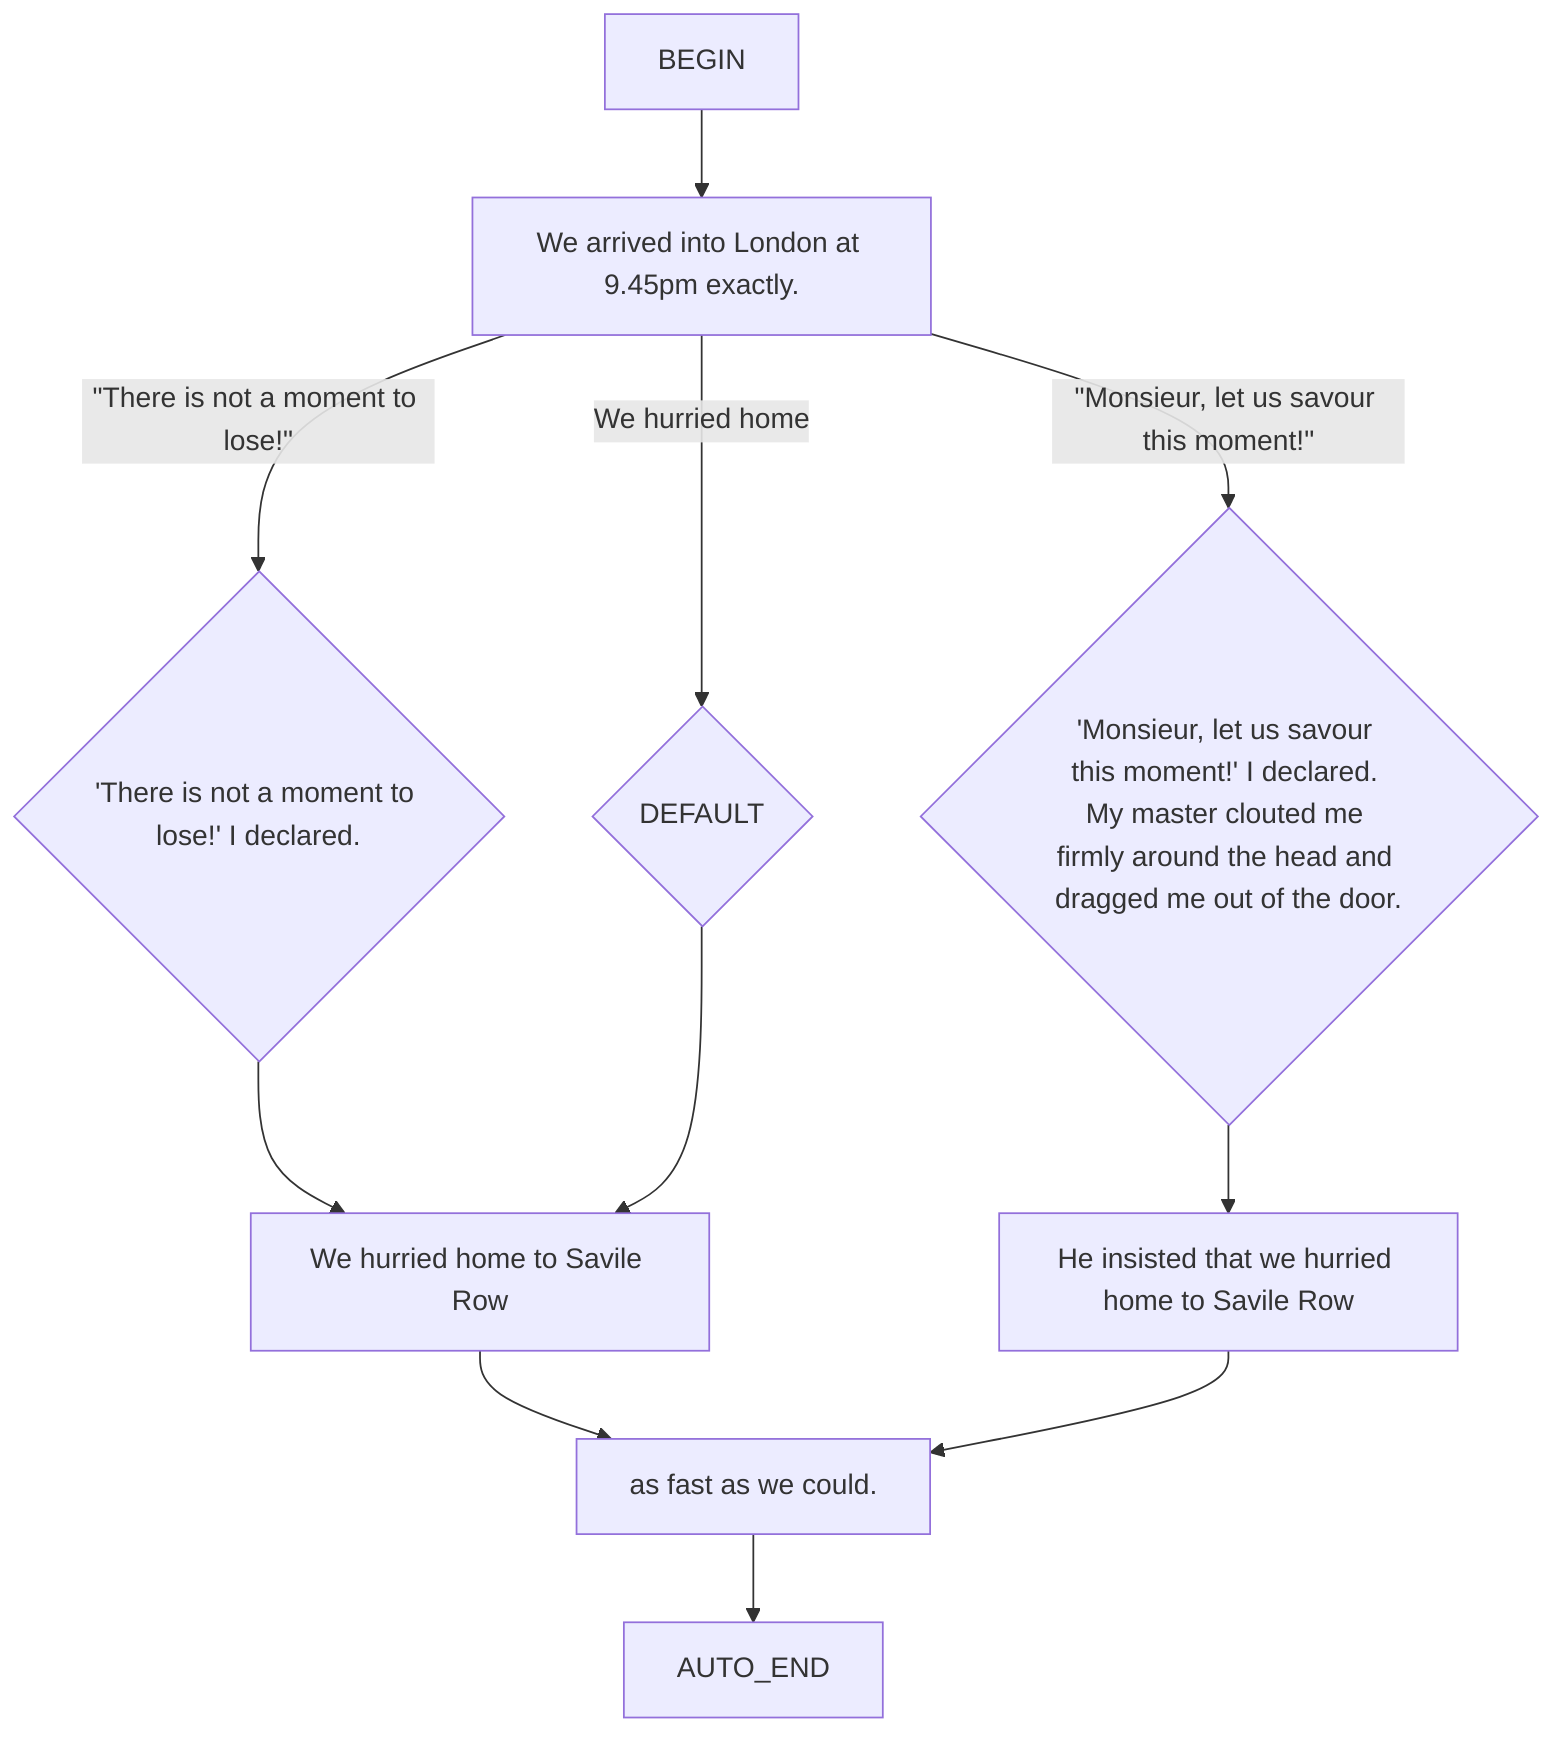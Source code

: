 flowchart TD
    C["We arrived into London at 9.45pm exactly."]
    D{"'There is not a moment to lose!' I declared."}
    H{"'Monsieur, let us savour this moment!' I declared. My master clouted me firmly around the head and dragged me out of the door."}
    J{"DEFAULT"}
    L["We hurried home to Savile Row"]
    N["He insisted that we hurried home to Savile Row"]
    Q[" as fast as we could."]
    C -->|&quot;There is not a moment to lose!&quot;| D
    D --> L
    C -->|&quot;Monsieur, let us savour this moment!&quot;| H
    H --> N
    C -->|We hurried home| J
    J --> L
    L --> Q
    N --> Q
    BEGIN --> C
    Q --> AUTO_END